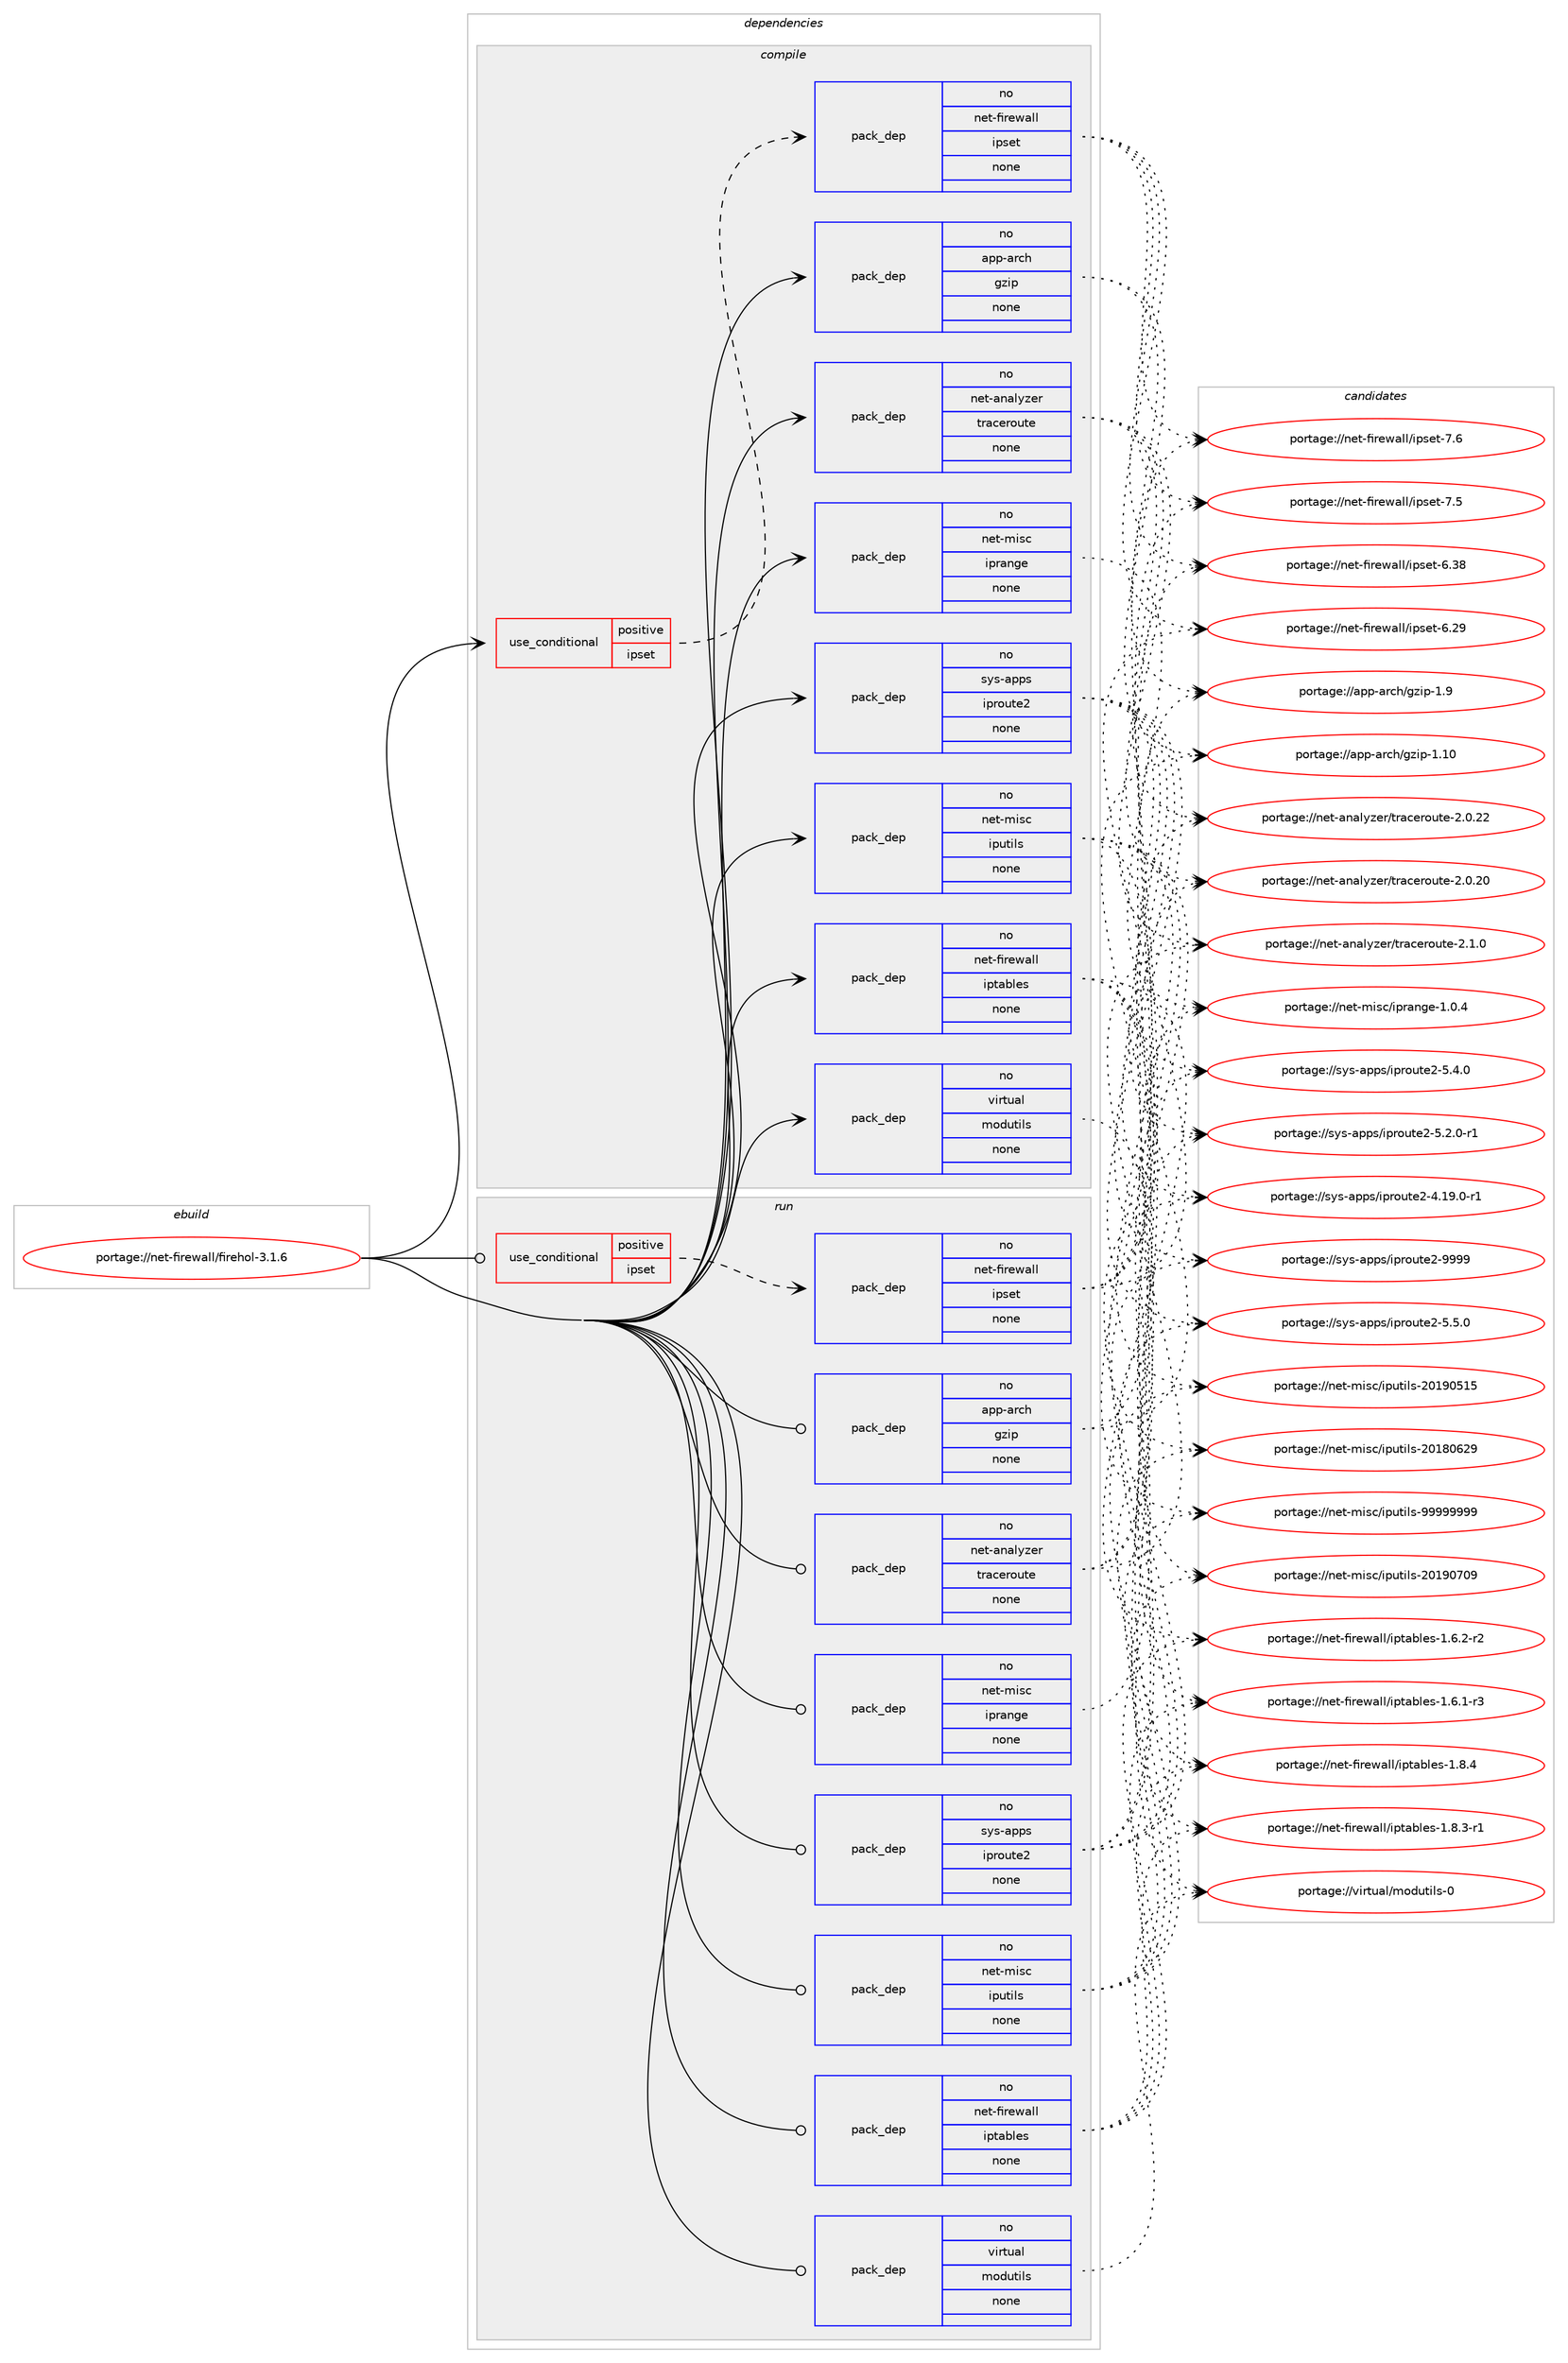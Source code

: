 digraph prolog {

# *************
# Graph options
# *************

newrank=true;
concentrate=true;
compound=true;
graph [rankdir=LR,fontname=Helvetica,fontsize=10,ranksep=1.5];#, ranksep=2.5, nodesep=0.2];
edge  [arrowhead=vee];
node  [fontname=Helvetica,fontsize=10];

# **********
# The ebuild
# **********

subgraph cluster_leftcol {
color=gray;
rank=same;
label=<<i>ebuild</i>>;
id [label="portage://net-firewall/firehol-3.1.6", color=red, width=4, href="../net-firewall/firehol-3.1.6.svg"];
}

# ****************
# The dependencies
# ****************

subgraph cluster_midcol {
color=gray;
label=<<i>dependencies</i>>;
subgraph cluster_compile {
fillcolor="#eeeeee";
style=filled;
label=<<i>compile</i>>;
subgraph cond13002 {
dependency63956 [label=<<TABLE BORDER="0" CELLBORDER="1" CELLSPACING="0" CELLPADDING="4"><TR><TD ROWSPAN="3" CELLPADDING="10">use_conditional</TD></TR><TR><TD>positive</TD></TR><TR><TD>ipset</TD></TR></TABLE>>, shape=none, color=red];
subgraph pack49706 {
dependency63957 [label=<<TABLE BORDER="0" CELLBORDER="1" CELLSPACING="0" CELLPADDING="4" WIDTH="220"><TR><TD ROWSPAN="6" CELLPADDING="30">pack_dep</TD></TR><TR><TD WIDTH="110">no</TD></TR><TR><TD>net-firewall</TD></TR><TR><TD>ipset</TD></TR><TR><TD>none</TD></TR><TR><TD></TD></TR></TABLE>>, shape=none, color=blue];
}
dependency63956:e -> dependency63957:w [weight=20,style="dashed",arrowhead="vee"];
}
id:e -> dependency63956:w [weight=20,style="solid",arrowhead="vee"];
subgraph pack49707 {
dependency63958 [label=<<TABLE BORDER="0" CELLBORDER="1" CELLSPACING="0" CELLPADDING="4" WIDTH="220"><TR><TD ROWSPAN="6" CELLPADDING="30">pack_dep</TD></TR><TR><TD WIDTH="110">no</TD></TR><TR><TD>app-arch</TD></TR><TR><TD>gzip</TD></TR><TR><TD>none</TD></TR><TR><TD></TD></TR></TABLE>>, shape=none, color=blue];
}
id:e -> dependency63958:w [weight=20,style="solid",arrowhead="vee"];
subgraph pack49708 {
dependency63959 [label=<<TABLE BORDER="0" CELLBORDER="1" CELLSPACING="0" CELLPADDING="4" WIDTH="220"><TR><TD ROWSPAN="6" CELLPADDING="30">pack_dep</TD></TR><TR><TD WIDTH="110">no</TD></TR><TR><TD>net-analyzer</TD></TR><TR><TD>traceroute</TD></TR><TR><TD>none</TD></TR><TR><TD></TD></TR></TABLE>>, shape=none, color=blue];
}
id:e -> dependency63959:w [weight=20,style="solid",arrowhead="vee"];
subgraph pack49709 {
dependency63960 [label=<<TABLE BORDER="0" CELLBORDER="1" CELLSPACING="0" CELLPADDING="4" WIDTH="220"><TR><TD ROWSPAN="6" CELLPADDING="30">pack_dep</TD></TR><TR><TD WIDTH="110">no</TD></TR><TR><TD>net-firewall</TD></TR><TR><TD>iptables</TD></TR><TR><TD>none</TD></TR><TR><TD></TD></TR></TABLE>>, shape=none, color=blue];
}
id:e -> dependency63960:w [weight=20,style="solid",arrowhead="vee"];
subgraph pack49710 {
dependency63961 [label=<<TABLE BORDER="0" CELLBORDER="1" CELLSPACING="0" CELLPADDING="4" WIDTH="220"><TR><TD ROWSPAN="6" CELLPADDING="30">pack_dep</TD></TR><TR><TD WIDTH="110">no</TD></TR><TR><TD>net-misc</TD></TR><TR><TD>iprange</TD></TR><TR><TD>none</TD></TR><TR><TD></TD></TR></TABLE>>, shape=none, color=blue];
}
id:e -> dependency63961:w [weight=20,style="solid",arrowhead="vee"];
subgraph pack49711 {
dependency63962 [label=<<TABLE BORDER="0" CELLBORDER="1" CELLSPACING="0" CELLPADDING="4" WIDTH="220"><TR><TD ROWSPAN="6" CELLPADDING="30">pack_dep</TD></TR><TR><TD WIDTH="110">no</TD></TR><TR><TD>net-misc</TD></TR><TR><TD>iputils</TD></TR><TR><TD>none</TD></TR><TR><TD></TD></TR></TABLE>>, shape=none, color=blue];
}
id:e -> dependency63962:w [weight=20,style="solid",arrowhead="vee"];
subgraph pack49712 {
dependency63963 [label=<<TABLE BORDER="0" CELLBORDER="1" CELLSPACING="0" CELLPADDING="4" WIDTH="220"><TR><TD ROWSPAN="6" CELLPADDING="30">pack_dep</TD></TR><TR><TD WIDTH="110">no</TD></TR><TR><TD>sys-apps</TD></TR><TR><TD>iproute2</TD></TR><TR><TD>none</TD></TR><TR><TD></TD></TR></TABLE>>, shape=none, color=blue];
}
id:e -> dependency63963:w [weight=20,style="solid",arrowhead="vee"];
subgraph pack49713 {
dependency63964 [label=<<TABLE BORDER="0" CELLBORDER="1" CELLSPACING="0" CELLPADDING="4" WIDTH="220"><TR><TD ROWSPAN="6" CELLPADDING="30">pack_dep</TD></TR><TR><TD WIDTH="110">no</TD></TR><TR><TD>virtual</TD></TR><TR><TD>modutils</TD></TR><TR><TD>none</TD></TR><TR><TD></TD></TR></TABLE>>, shape=none, color=blue];
}
id:e -> dependency63964:w [weight=20,style="solid",arrowhead="vee"];
}
subgraph cluster_compileandrun {
fillcolor="#eeeeee";
style=filled;
label=<<i>compile and run</i>>;
}
subgraph cluster_run {
fillcolor="#eeeeee";
style=filled;
label=<<i>run</i>>;
subgraph cond13003 {
dependency63965 [label=<<TABLE BORDER="0" CELLBORDER="1" CELLSPACING="0" CELLPADDING="4"><TR><TD ROWSPAN="3" CELLPADDING="10">use_conditional</TD></TR><TR><TD>positive</TD></TR><TR><TD>ipset</TD></TR></TABLE>>, shape=none, color=red];
subgraph pack49714 {
dependency63966 [label=<<TABLE BORDER="0" CELLBORDER="1" CELLSPACING="0" CELLPADDING="4" WIDTH="220"><TR><TD ROWSPAN="6" CELLPADDING="30">pack_dep</TD></TR><TR><TD WIDTH="110">no</TD></TR><TR><TD>net-firewall</TD></TR><TR><TD>ipset</TD></TR><TR><TD>none</TD></TR><TR><TD></TD></TR></TABLE>>, shape=none, color=blue];
}
dependency63965:e -> dependency63966:w [weight=20,style="dashed",arrowhead="vee"];
}
id:e -> dependency63965:w [weight=20,style="solid",arrowhead="odot"];
subgraph pack49715 {
dependency63967 [label=<<TABLE BORDER="0" CELLBORDER="1" CELLSPACING="0" CELLPADDING="4" WIDTH="220"><TR><TD ROWSPAN="6" CELLPADDING="30">pack_dep</TD></TR><TR><TD WIDTH="110">no</TD></TR><TR><TD>app-arch</TD></TR><TR><TD>gzip</TD></TR><TR><TD>none</TD></TR><TR><TD></TD></TR></TABLE>>, shape=none, color=blue];
}
id:e -> dependency63967:w [weight=20,style="solid",arrowhead="odot"];
subgraph pack49716 {
dependency63968 [label=<<TABLE BORDER="0" CELLBORDER="1" CELLSPACING="0" CELLPADDING="4" WIDTH="220"><TR><TD ROWSPAN="6" CELLPADDING="30">pack_dep</TD></TR><TR><TD WIDTH="110">no</TD></TR><TR><TD>net-analyzer</TD></TR><TR><TD>traceroute</TD></TR><TR><TD>none</TD></TR><TR><TD></TD></TR></TABLE>>, shape=none, color=blue];
}
id:e -> dependency63968:w [weight=20,style="solid",arrowhead="odot"];
subgraph pack49717 {
dependency63969 [label=<<TABLE BORDER="0" CELLBORDER="1" CELLSPACING="0" CELLPADDING="4" WIDTH="220"><TR><TD ROWSPAN="6" CELLPADDING="30">pack_dep</TD></TR><TR><TD WIDTH="110">no</TD></TR><TR><TD>net-firewall</TD></TR><TR><TD>iptables</TD></TR><TR><TD>none</TD></TR><TR><TD></TD></TR></TABLE>>, shape=none, color=blue];
}
id:e -> dependency63969:w [weight=20,style="solid",arrowhead="odot"];
subgraph pack49718 {
dependency63970 [label=<<TABLE BORDER="0" CELLBORDER="1" CELLSPACING="0" CELLPADDING="4" WIDTH="220"><TR><TD ROWSPAN="6" CELLPADDING="30">pack_dep</TD></TR><TR><TD WIDTH="110">no</TD></TR><TR><TD>net-misc</TD></TR><TR><TD>iprange</TD></TR><TR><TD>none</TD></TR><TR><TD></TD></TR></TABLE>>, shape=none, color=blue];
}
id:e -> dependency63970:w [weight=20,style="solid",arrowhead="odot"];
subgraph pack49719 {
dependency63971 [label=<<TABLE BORDER="0" CELLBORDER="1" CELLSPACING="0" CELLPADDING="4" WIDTH="220"><TR><TD ROWSPAN="6" CELLPADDING="30">pack_dep</TD></TR><TR><TD WIDTH="110">no</TD></TR><TR><TD>net-misc</TD></TR><TR><TD>iputils</TD></TR><TR><TD>none</TD></TR><TR><TD></TD></TR></TABLE>>, shape=none, color=blue];
}
id:e -> dependency63971:w [weight=20,style="solid",arrowhead="odot"];
subgraph pack49720 {
dependency63972 [label=<<TABLE BORDER="0" CELLBORDER="1" CELLSPACING="0" CELLPADDING="4" WIDTH="220"><TR><TD ROWSPAN="6" CELLPADDING="30">pack_dep</TD></TR><TR><TD WIDTH="110">no</TD></TR><TR><TD>sys-apps</TD></TR><TR><TD>iproute2</TD></TR><TR><TD>none</TD></TR><TR><TD></TD></TR></TABLE>>, shape=none, color=blue];
}
id:e -> dependency63972:w [weight=20,style="solid",arrowhead="odot"];
subgraph pack49721 {
dependency63973 [label=<<TABLE BORDER="0" CELLBORDER="1" CELLSPACING="0" CELLPADDING="4" WIDTH="220"><TR><TD ROWSPAN="6" CELLPADDING="30">pack_dep</TD></TR><TR><TD WIDTH="110">no</TD></TR><TR><TD>virtual</TD></TR><TR><TD>modutils</TD></TR><TR><TD>none</TD></TR><TR><TD></TD></TR></TABLE>>, shape=none, color=blue];
}
id:e -> dependency63973:w [weight=20,style="solid",arrowhead="odot"];
}
}

# **************
# The candidates
# **************

subgraph cluster_choices {
rank=same;
color=gray;
label=<<i>candidates</i>>;

subgraph choice49706 {
color=black;
nodesep=1;
choice11010111645102105114101119971081084710511211510111645554654 [label="portage://net-firewall/ipset-7.6", color=red, width=4,href="../net-firewall/ipset-7.6.svg"];
choice11010111645102105114101119971081084710511211510111645554653 [label="portage://net-firewall/ipset-7.5", color=red, width=4,href="../net-firewall/ipset-7.5.svg"];
choice1101011164510210511410111997108108471051121151011164554465156 [label="portage://net-firewall/ipset-6.38", color=red, width=4,href="../net-firewall/ipset-6.38.svg"];
choice1101011164510210511410111997108108471051121151011164554465057 [label="portage://net-firewall/ipset-6.29", color=red, width=4,href="../net-firewall/ipset-6.29.svg"];
dependency63957:e -> choice11010111645102105114101119971081084710511211510111645554654:w [style=dotted,weight="100"];
dependency63957:e -> choice11010111645102105114101119971081084710511211510111645554653:w [style=dotted,weight="100"];
dependency63957:e -> choice1101011164510210511410111997108108471051121151011164554465156:w [style=dotted,weight="100"];
dependency63957:e -> choice1101011164510210511410111997108108471051121151011164554465057:w [style=dotted,weight="100"];
}
subgraph choice49707 {
color=black;
nodesep=1;
choice971121124597114991044710312210511245494657 [label="portage://app-arch/gzip-1.9", color=red, width=4,href="../app-arch/gzip-1.9.svg"];
choice97112112459711499104471031221051124549464948 [label="portage://app-arch/gzip-1.10", color=red, width=4,href="../app-arch/gzip-1.10.svg"];
dependency63958:e -> choice971121124597114991044710312210511245494657:w [style=dotted,weight="100"];
dependency63958:e -> choice97112112459711499104471031221051124549464948:w [style=dotted,weight="100"];
}
subgraph choice49708 {
color=black;
nodesep=1;
choice110101116459711097108121122101114471161149799101114111117116101455046494648 [label="portage://net-analyzer/traceroute-2.1.0", color=red, width=4,href="../net-analyzer/traceroute-2.1.0.svg"];
choice11010111645971109710812112210111447116114979910111411111711610145504648465050 [label="portage://net-analyzer/traceroute-2.0.22", color=red, width=4,href="../net-analyzer/traceroute-2.0.22.svg"];
choice11010111645971109710812112210111447116114979910111411111711610145504648465048 [label="portage://net-analyzer/traceroute-2.0.20", color=red, width=4,href="../net-analyzer/traceroute-2.0.20.svg"];
dependency63959:e -> choice110101116459711097108121122101114471161149799101114111117116101455046494648:w [style=dotted,weight="100"];
dependency63959:e -> choice11010111645971109710812112210111447116114979910111411111711610145504648465050:w [style=dotted,weight="100"];
dependency63959:e -> choice11010111645971109710812112210111447116114979910111411111711610145504648465048:w [style=dotted,weight="100"];
}
subgraph choice49709 {
color=black;
nodesep=1;
choice1101011164510210511410111997108108471051121169798108101115454946564652 [label="portage://net-firewall/iptables-1.8.4", color=red, width=4,href="../net-firewall/iptables-1.8.4.svg"];
choice11010111645102105114101119971081084710511211697981081011154549465646514511449 [label="portage://net-firewall/iptables-1.8.3-r1", color=red, width=4,href="../net-firewall/iptables-1.8.3-r1.svg"];
choice11010111645102105114101119971081084710511211697981081011154549465446504511450 [label="portage://net-firewall/iptables-1.6.2-r2", color=red, width=4,href="../net-firewall/iptables-1.6.2-r2.svg"];
choice11010111645102105114101119971081084710511211697981081011154549465446494511451 [label="portage://net-firewall/iptables-1.6.1-r3", color=red, width=4,href="../net-firewall/iptables-1.6.1-r3.svg"];
dependency63960:e -> choice1101011164510210511410111997108108471051121169798108101115454946564652:w [style=dotted,weight="100"];
dependency63960:e -> choice11010111645102105114101119971081084710511211697981081011154549465646514511449:w [style=dotted,weight="100"];
dependency63960:e -> choice11010111645102105114101119971081084710511211697981081011154549465446504511450:w [style=dotted,weight="100"];
dependency63960:e -> choice11010111645102105114101119971081084710511211697981081011154549465446494511451:w [style=dotted,weight="100"];
}
subgraph choice49710 {
color=black;
nodesep=1;
choice11010111645109105115994710511211497110103101454946484652 [label="portage://net-misc/iprange-1.0.4", color=red, width=4,href="../net-misc/iprange-1.0.4.svg"];
dependency63961:e -> choice11010111645109105115994710511211497110103101454946484652:w [style=dotted,weight="100"];
}
subgraph choice49711 {
color=black;
nodesep=1;
choice110101116451091051159947105112117116105108115455757575757575757 [label="portage://net-misc/iputils-99999999", color=red, width=4,href="../net-misc/iputils-99999999.svg"];
choice110101116451091051159947105112117116105108115455048495748554857 [label="portage://net-misc/iputils-20190709", color=red, width=4,href="../net-misc/iputils-20190709.svg"];
choice110101116451091051159947105112117116105108115455048495748534953 [label="portage://net-misc/iputils-20190515", color=red, width=4,href="../net-misc/iputils-20190515.svg"];
choice110101116451091051159947105112117116105108115455048495648545057 [label="portage://net-misc/iputils-20180629", color=red, width=4,href="../net-misc/iputils-20180629.svg"];
dependency63962:e -> choice110101116451091051159947105112117116105108115455757575757575757:w [style=dotted,weight="100"];
dependency63962:e -> choice110101116451091051159947105112117116105108115455048495748554857:w [style=dotted,weight="100"];
dependency63962:e -> choice110101116451091051159947105112117116105108115455048495748534953:w [style=dotted,weight="100"];
dependency63962:e -> choice110101116451091051159947105112117116105108115455048495648545057:w [style=dotted,weight="100"];
}
subgraph choice49712 {
color=black;
nodesep=1;
choice115121115459711211211547105112114111117116101504557575757 [label="portage://sys-apps/iproute2-9999", color=red, width=4,href="../sys-apps/iproute2-9999.svg"];
choice11512111545971121121154710511211411111711610150455346534648 [label="portage://sys-apps/iproute2-5.5.0", color=red, width=4,href="../sys-apps/iproute2-5.5.0.svg"];
choice11512111545971121121154710511211411111711610150455346524648 [label="portage://sys-apps/iproute2-5.4.0", color=red, width=4,href="../sys-apps/iproute2-5.4.0.svg"];
choice115121115459711211211547105112114111117116101504553465046484511449 [label="portage://sys-apps/iproute2-5.2.0-r1", color=red, width=4,href="../sys-apps/iproute2-5.2.0-r1.svg"];
choice11512111545971121121154710511211411111711610150455246495746484511449 [label="portage://sys-apps/iproute2-4.19.0-r1", color=red, width=4,href="../sys-apps/iproute2-4.19.0-r1.svg"];
dependency63963:e -> choice115121115459711211211547105112114111117116101504557575757:w [style=dotted,weight="100"];
dependency63963:e -> choice11512111545971121121154710511211411111711610150455346534648:w [style=dotted,weight="100"];
dependency63963:e -> choice11512111545971121121154710511211411111711610150455346524648:w [style=dotted,weight="100"];
dependency63963:e -> choice115121115459711211211547105112114111117116101504553465046484511449:w [style=dotted,weight="100"];
dependency63963:e -> choice11512111545971121121154710511211411111711610150455246495746484511449:w [style=dotted,weight="100"];
}
subgraph choice49713 {
color=black;
nodesep=1;
choice11810511411611797108471091111001171161051081154548 [label="portage://virtual/modutils-0", color=red, width=4,href="../virtual/modutils-0.svg"];
dependency63964:e -> choice11810511411611797108471091111001171161051081154548:w [style=dotted,weight="100"];
}
subgraph choice49714 {
color=black;
nodesep=1;
choice11010111645102105114101119971081084710511211510111645554654 [label="portage://net-firewall/ipset-7.6", color=red, width=4,href="../net-firewall/ipset-7.6.svg"];
choice11010111645102105114101119971081084710511211510111645554653 [label="portage://net-firewall/ipset-7.5", color=red, width=4,href="../net-firewall/ipset-7.5.svg"];
choice1101011164510210511410111997108108471051121151011164554465156 [label="portage://net-firewall/ipset-6.38", color=red, width=4,href="../net-firewall/ipset-6.38.svg"];
choice1101011164510210511410111997108108471051121151011164554465057 [label="portage://net-firewall/ipset-6.29", color=red, width=4,href="../net-firewall/ipset-6.29.svg"];
dependency63966:e -> choice11010111645102105114101119971081084710511211510111645554654:w [style=dotted,weight="100"];
dependency63966:e -> choice11010111645102105114101119971081084710511211510111645554653:w [style=dotted,weight="100"];
dependency63966:e -> choice1101011164510210511410111997108108471051121151011164554465156:w [style=dotted,weight="100"];
dependency63966:e -> choice1101011164510210511410111997108108471051121151011164554465057:w [style=dotted,weight="100"];
}
subgraph choice49715 {
color=black;
nodesep=1;
choice971121124597114991044710312210511245494657 [label="portage://app-arch/gzip-1.9", color=red, width=4,href="../app-arch/gzip-1.9.svg"];
choice97112112459711499104471031221051124549464948 [label="portage://app-arch/gzip-1.10", color=red, width=4,href="../app-arch/gzip-1.10.svg"];
dependency63967:e -> choice971121124597114991044710312210511245494657:w [style=dotted,weight="100"];
dependency63967:e -> choice97112112459711499104471031221051124549464948:w [style=dotted,weight="100"];
}
subgraph choice49716 {
color=black;
nodesep=1;
choice110101116459711097108121122101114471161149799101114111117116101455046494648 [label="portage://net-analyzer/traceroute-2.1.0", color=red, width=4,href="../net-analyzer/traceroute-2.1.0.svg"];
choice11010111645971109710812112210111447116114979910111411111711610145504648465050 [label="portage://net-analyzer/traceroute-2.0.22", color=red, width=4,href="../net-analyzer/traceroute-2.0.22.svg"];
choice11010111645971109710812112210111447116114979910111411111711610145504648465048 [label="portage://net-analyzer/traceroute-2.0.20", color=red, width=4,href="../net-analyzer/traceroute-2.0.20.svg"];
dependency63968:e -> choice110101116459711097108121122101114471161149799101114111117116101455046494648:w [style=dotted,weight="100"];
dependency63968:e -> choice11010111645971109710812112210111447116114979910111411111711610145504648465050:w [style=dotted,weight="100"];
dependency63968:e -> choice11010111645971109710812112210111447116114979910111411111711610145504648465048:w [style=dotted,weight="100"];
}
subgraph choice49717 {
color=black;
nodesep=1;
choice1101011164510210511410111997108108471051121169798108101115454946564652 [label="portage://net-firewall/iptables-1.8.4", color=red, width=4,href="../net-firewall/iptables-1.8.4.svg"];
choice11010111645102105114101119971081084710511211697981081011154549465646514511449 [label="portage://net-firewall/iptables-1.8.3-r1", color=red, width=4,href="../net-firewall/iptables-1.8.3-r1.svg"];
choice11010111645102105114101119971081084710511211697981081011154549465446504511450 [label="portage://net-firewall/iptables-1.6.2-r2", color=red, width=4,href="../net-firewall/iptables-1.6.2-r2.svg"];
choice11010111645102105114101119971081084710511211697981081011154549465446494511451 [label="portage://net-firewall/iptables-1.6.1-r3", color=red, width=4,href="../net-firewall/iptables-1.6.1-r3.svg"];
dependency63969:e -> choice1101011164510210511410111997108108471051121169798108101115454946564652:w [style=dotted,weight="100"];
dependency63969:e -> choice11010111645102105114101119971081084710511211697981081011154549465646514511449:w [style=dotted,weight="100"];
dependency63969:e -> choice11010111645102105114101119971081084710511211697981081011154549465446504511450:w [style=dotted,weight="100"];
dependency63969:e -> choice11010111645102105114101119971081084710511211697981081011154549465446494511451:w [style=dotted,weight="100"];
}
subgraph choice49718 {
color=black;
nodesep=1;
choice11010111645109105115994710511211497110103101454946484652 [label="portage://net-misc/iprange-1.0.4", color=red, width=4,href="../net-misc/iprange-1.0.4.svg"];
dependency63970:e -> choice11010111645109105115994710511211497110103101454946484652:w [style=dotted,weight="100"];
}
subgraph choice49719 {
color=black;
nodesep=1;
choice110101116451091051159947105112117116105108115455757575757575757 [label="portage://net-misc/iputils-99999999", color=red, width=4,href="../net-misc/iputils-99999999.svg"];
choice110101116451091051159947105112117116105108115455048495748554857 [label="portage://net-misc/iputils-20190709", color=red, width=4,href="../net-misc/iputils-20190709.svg"];
choice110101116451091051159947105112117116105108115455048495748534953 [label="portage://net-misc/iputils-20190515", color=red, width=4,href="../net-misc/iputils-20190515.svg"];
choice110101116451091051159947105112117116105108115455048495648545057 [label="portage://net-misc/iputils-20180629", color=red, width=4,href="../net-misc/iputils-20180629.svg"];
dependency63971:e -> choice110101116451091051159947105112117116105108115455757575757575757:w [style=dotted,weight="100"];
dependency63971:e -> choice110101116451091051159947105112117116105108115455048495748554857:w [style=dotted,weight="100"];
dependency63971:e -> choice110101116451091051159947105112117116105108115455048495748534953:w [style=dotted,weight="100"];
dependency63971:e -> choice110101116451091051159947105112117116105108115455048495648545057:w [style=dotted,weight="100"];
}
subgraph choice49720 {
color=black;
nodesep=1;
choice115121115459711211211547105112114111117116101504557575757 [label="portage://sys-apps/iproute2-9999", color=red, width=4,href="../sys-apps/iproute2-9999.svg"];
choice11512111545971121121154710511211411111711610150455346534648 [label="portage://sys-apps/iproute2-5.5.0", color=red, width=4,href="../sys-apps/iproute2-5.5.0.svg"];
choice11512111545971121121154710511211411111711610150455346524648 [label="portage://sys-apps/iproute2-5.4.0", color=red, width=4,href="../sys-apps/iproute2-5.4.0.svg"];
choice115121115459711211211547105112114111117116101504553465046484511449 [label="portage://sys-apps/iproute2-5.2.0-r1", color=red, width=4,href="../sys-apps/iproute2-5.2.0-r1.svg"];
choice11512111545971121121154710511211411111711610150455246495746484511449 [label="portage://sys-apps/iproute2-4.19.0-r1", color=red, width=4,href="../sys-apps/iproute2-4.19.0-r1.svg"];
dependency63972:e -> choice115121115459711211211547105112114111117116101504557575757:w [style=dotted,weight="100"];
dependency63972:e -> choice11512111545971121121154710511211411111711610150455346534648:w [style=dotted,weight="100"];
dependency63972:e -> choice11512111545971121121154710511211411111711610150455346524648:w [style=dotted,weight="100"];
dependency63972:e -> choice115121115459711211211547105112114111117116101504553465046484511449:w [style=dotted,weight="100"];
dependency63972:e -> choice11512111545971121121154710511211411111711610150455246495746484511449:w [style=dotted,weight="100"];
}
subgraph choice49721 {
color=black;
nodesep=1;
choice11810511411611797108471091111001171161051081154548 [label="portage://virtual/modutils-0", color=red, width=4,href="../virtual/modutils-0.svg"];
dependency63973:e -> choice11810511411611797108471091111001171161051081154548:w [style=dotted,weight="100"];
}
}

}
